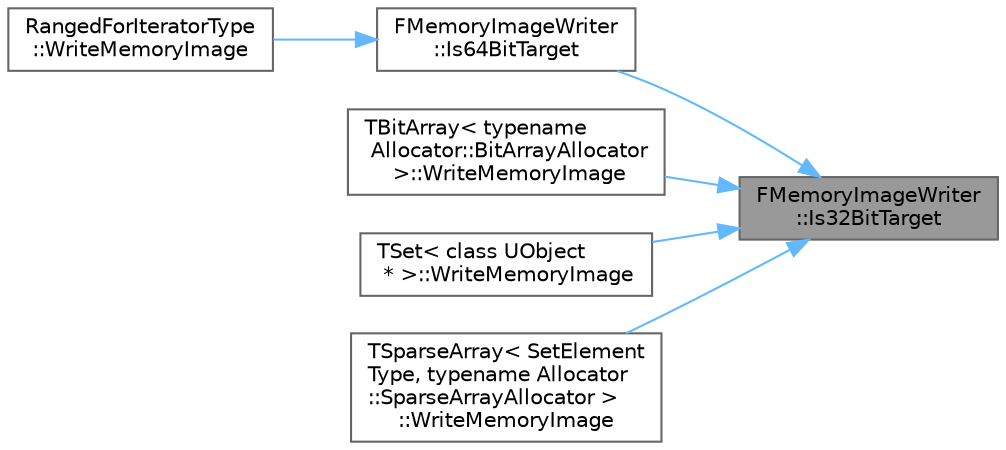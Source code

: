 digraph "FMemoryImageWriter::Is32BitTarget"
{
 // INTERACTIVE_SVG=YES
 // LATEX_PDF_SIZE
  bgcolor="transparent";
  edge [fontname=Helvetica,fontsize=10,labelfontname=Helvetica,labelfontsize=10];
  node [fontname=Helvetica,fontsize=10,shape=box,height=0.2,width=0.4];
  rankdir="RL";
  Node1 [id="Node000001",label="FMemoryImageWriter\l::Is32BitTarget",height=0.2,width=0.4,color="gray40", fillcolor="grey60", style="filled", fontcolor="black",tooltip=" "];
  Node1 -> Node2 [id="edge1_Node000001_Node000002",dir="back",color="steelblue1",style="solid",tooltip=" "];
  Node2 [id="Node000002",label="FMemoryImageWriter\l::Is64BitTarget",height=0.2,width=0.4,color="grey40", fillcolor="white", style="filled",URL="$d7/db2/classFMemoryImageWriter.html#ab666cac2f6e1b511ced0c3e8486a33df",tooltip=" "];
  Node2 -> Node3 [id="edge2_Node000002_Node000003",dir="back",color="steelblue1",style="solid",tooltip=" "];
  Node3 [id="Node000003",label="RangedForIteratorType\l::WriteMemoryImage",height=0.2,width=0.4,color="grey40", fillcolor="white", style="filled",URL="$d4/d52/classTArray.html#a0c14de76daced8bbde2fec8651e420d2",tooltip=" "];
  Node1 -> Node4 [id="edge3_Node000001_Node000004",dir="back",color="steelblue1",style="solid",tooltip=" "];
  Node4 [id="Node000004",label="TBitArray\< typename\l Allocator::BitArrayAllocator\l \>::WriteMemoryImage",height=0.2,width=0.4,color="grey40", fillcolor="white", style="filled",URL="$d5/d67/classTBitArray.html#aa5a5bd5e99863eaee545023d16c5ec13",tooltip=" "];
  Node1 -> Node5 [id="edge4_Node000001_Node000005",dir="back",color="steelblue1",style="solid",tooltip=" "];
  Node5 [id="Node000005",label="TSet\< class UObject\l * \>::WriteMemoryImage",height=0.2,width=0.4,color="grey40", fillcolor="white", style="filled",URL="$d5/d15/classTSet.html#a26a25f387378a4f60b054532364c2d31",tooltip=" "];
  Node1 -> Node6 [id="edge5_Node000001_Node000006",dir="back",color="steelblue1",style="solid",tooltip=" "];
  Node6 [id="Node000006",label="TSparseArray\< SetElement\lType, typename Allocator\l::SparseArrayAllocator \>\l::WriteMemoryImage",height=0.2,width=0.4,color="grey40", fillcolor="white", style="filled",URL="$d0/db8/classTSparseArray.html#a69ca54daca008ae2a2babdca70ca2a24",tooltip=" "];
}
